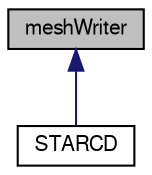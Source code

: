 digraph "meshWriter"
{
  bgcolor="transparent";
  edge [fontname="FreeSans",fontsize="10",labelfontname="FreeSans",labelfontsize="10"];
  node [fontname="FreeSans",fontsize="10",shape=record];
  Node1 [label="meshWriter",height=0.2,width=0.4,color="black", fillcolor="grey75", style="filled" fontcolor="black"];
  Node1 -> Node2 [dir="back",color="midnightblue",fontsize="10",style="solid",fontname="FreeSans"];
  Node2 [label="STARCD",height=0.2,width=0.4,color="black",URL="$a02359.html",tooltip="Writes polyMesh in pro-STAR (v4) bnd/cel/vrt format. "];
}
